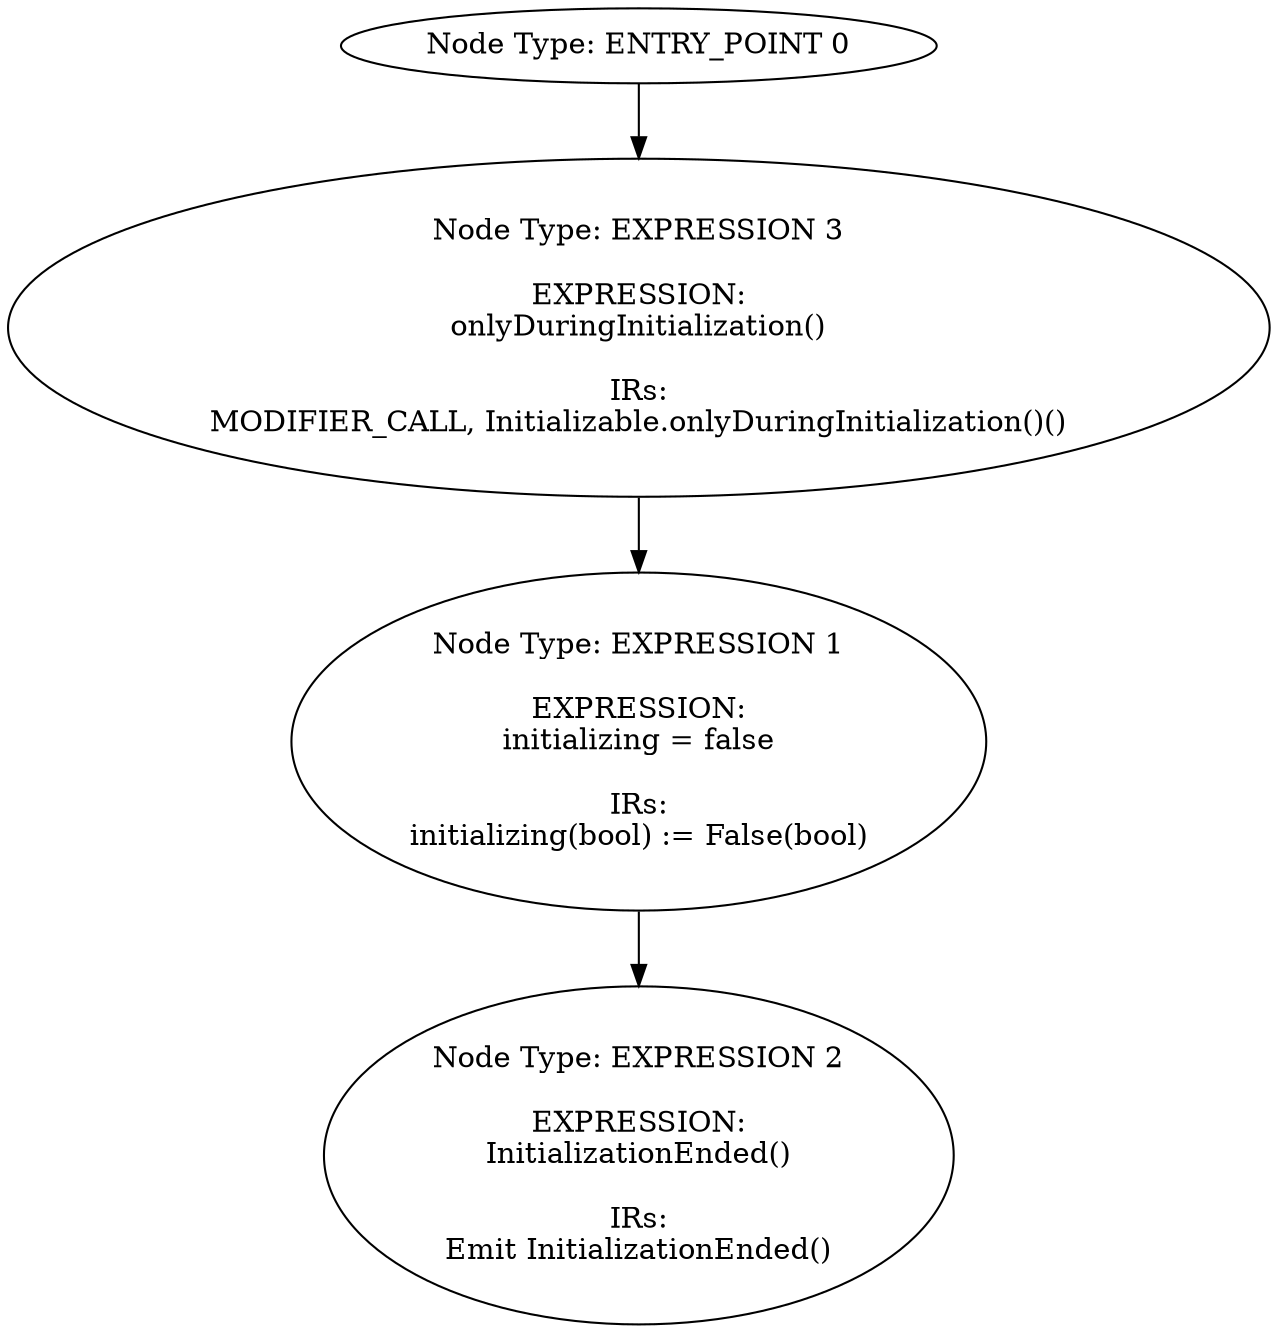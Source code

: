 digraph{
0[label="Node Type: ENTRY_POINT 0
"];
0->3;
1[label="Node Type: EXPRESSION 1

EXPRESSION:
initializing = false

IRs:
initializing(bool) := False(bool)"];
1->2;
2[label="Node Type: EXPRESSION 2

EXPRESSION:
InitializationEnded()

IRs:
Emit InitializationEnded()"];
3[label="Node Type: EXPRESSION 3

EXPRESSION:
onlyDuringInitialization()

IRs:
MODIFIER_CALL, Initializable.onlyDuringInitialization()()"];
3->1;
}
